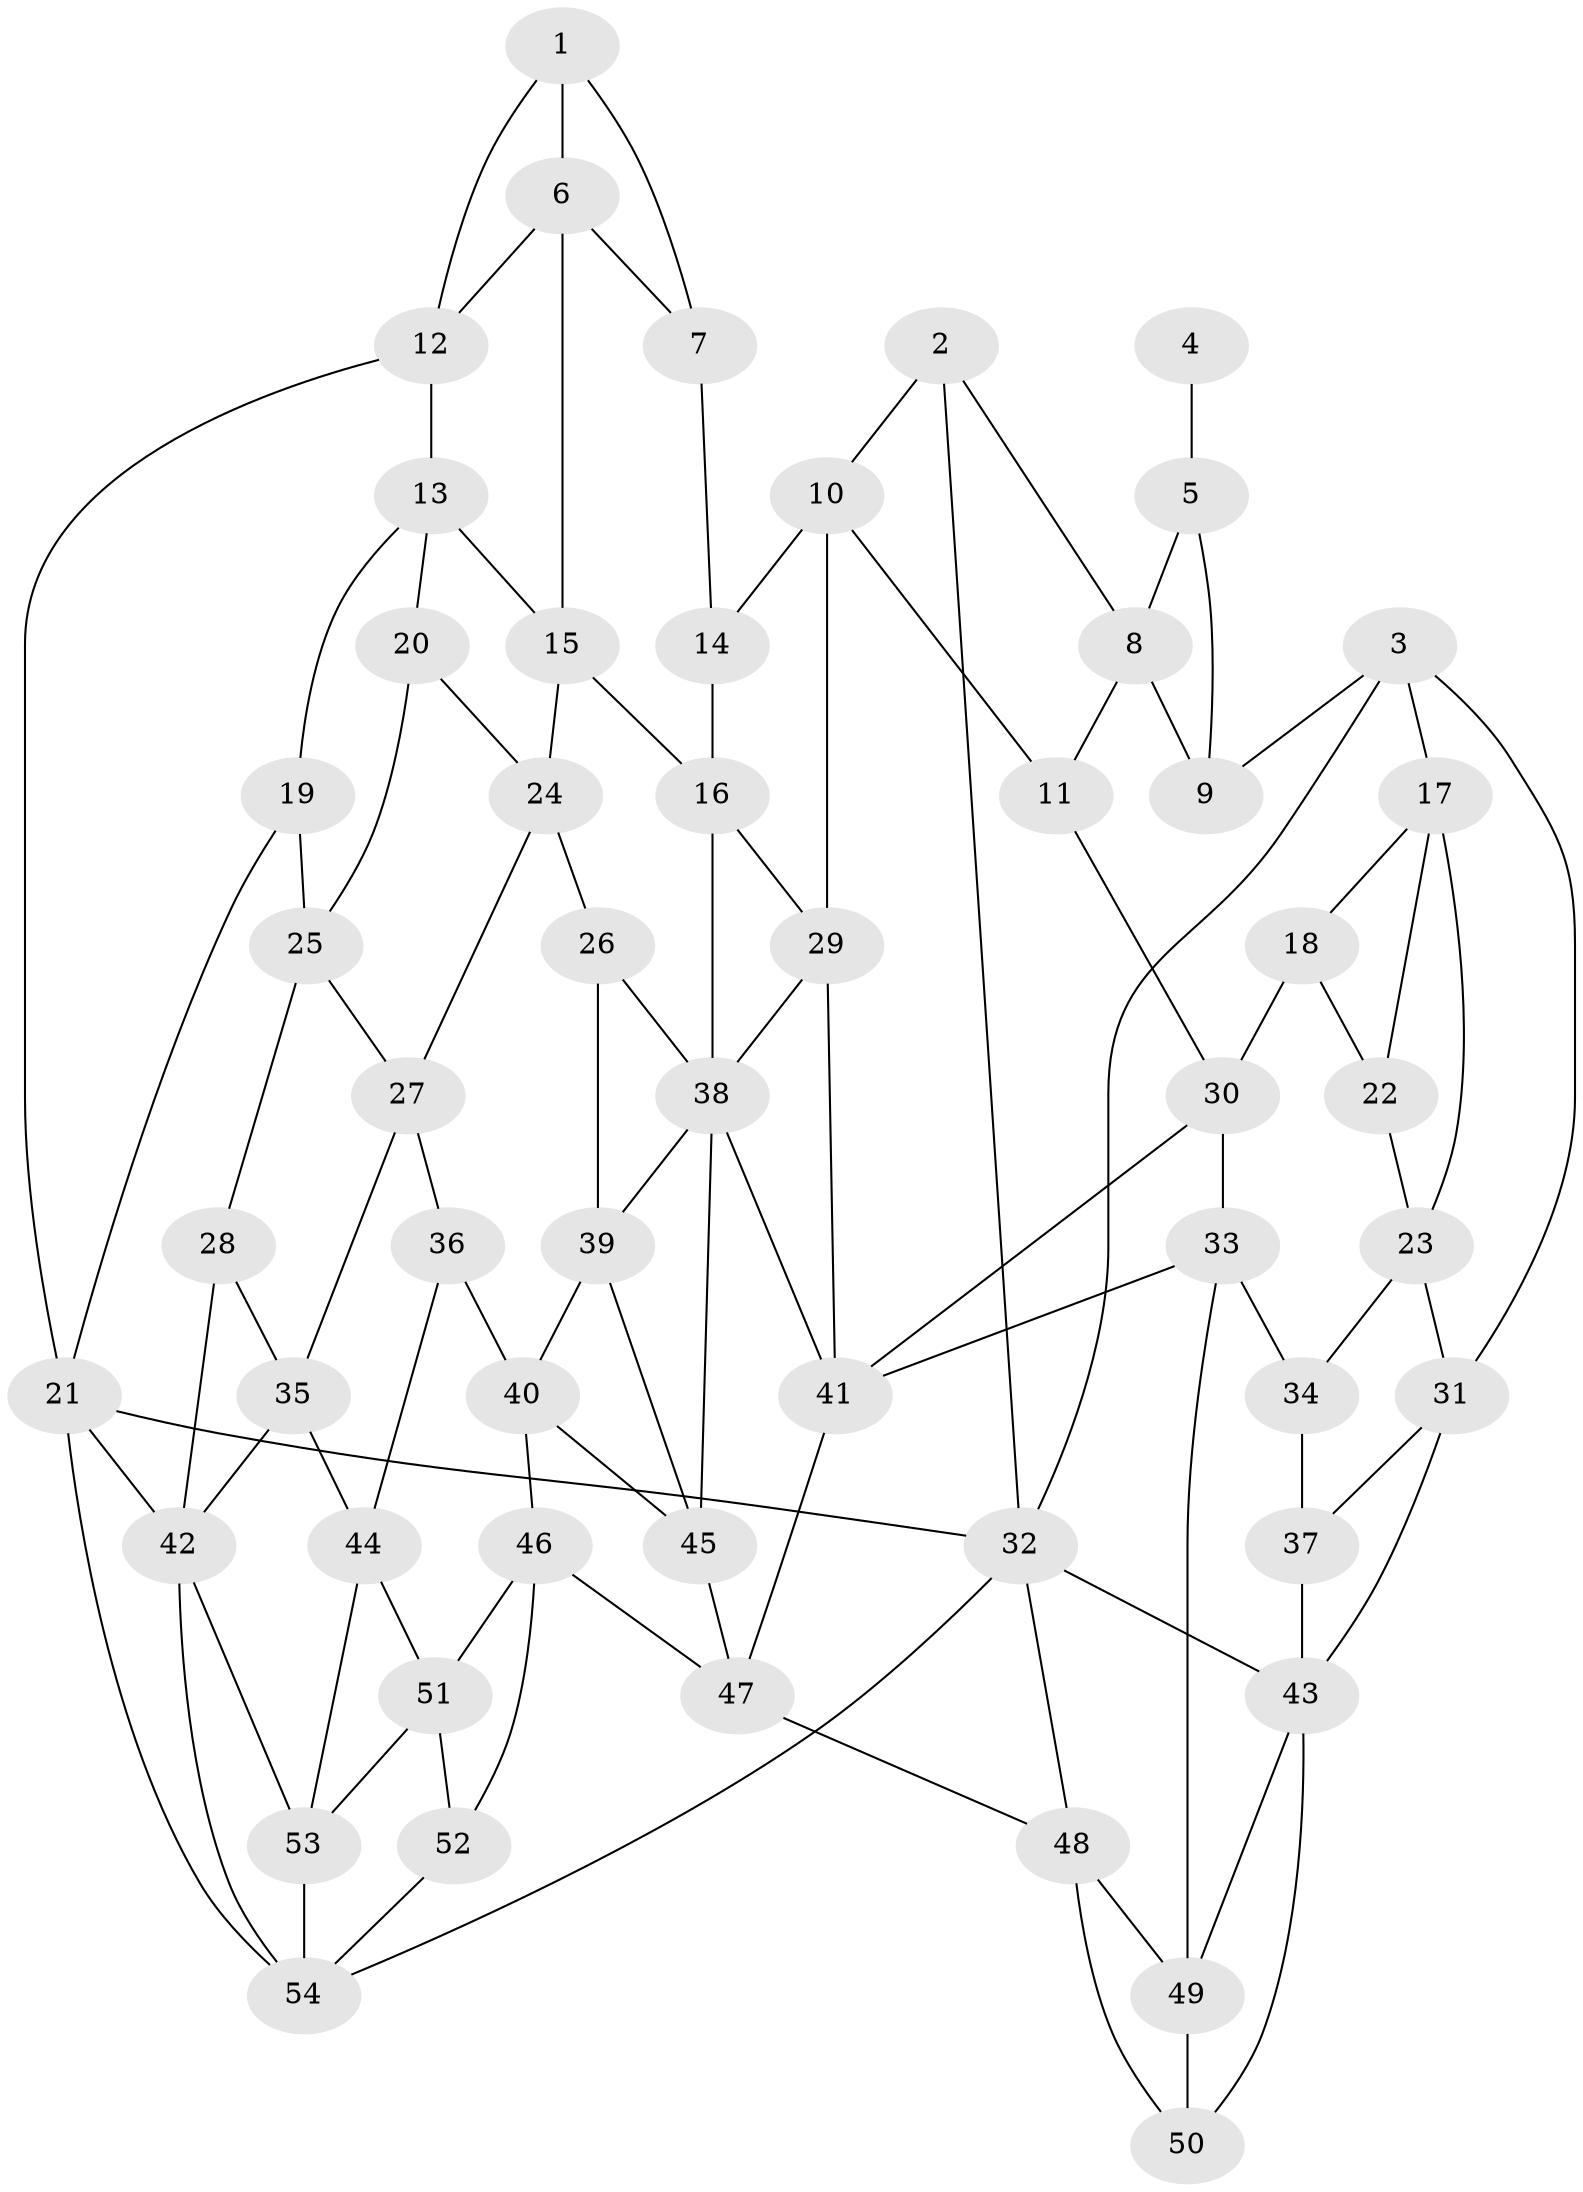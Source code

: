 // original degree distribution, {3: 0.027777777777777776, 4: 0.25925925925925924, 6: 0.25925925925925924, 5: 0.4537037037037037}
// Generated by graph-tools (version 1.1) at 2025/27/03/09/25 03:27:11]
// undirected, 54 vertices, 102 edges
graph export_dot {
graph [start="1"]
  node [color=gray90,style=filled];
  1;
  2;
  3;
  4;
  5;
  6;
  7;
  8;
  9;
  10;
  11;
  12;
  13;
  14;
  15;
  16;
  17;
  18;
  19;
  20;
  21;
  22;
  23;
  24;
  25;
  26;
  27;
  28;
  29;
  30;
  31;
  32;
  33;
  34;
  35;
  36;
  37;
  38;
  39;
  40;
  41;
  42;
  43;
  44;
  45;
  46;
  47;
  48;
  49;
  50;
  51;
  52;
  53;
  54;
  1 -- 6 [weight=1.0];
  1 -- 7 [weight=1.0];
  1 -- 12 [weight=1.0];
  2 -- 8 [weight=1.0];
  2 -- 10 [weight=1.0];
  2 -- 32 [weight=1.0];
  3 -- 9 [weight=1.0];
  3 -- 17 [weight=1.0];
  3 -- 31 [weight=1.0];
  3 -- 32 [weight=1.0];
  4 -- 5 [weight=2.0];
  5 -- 8 [weight=1.0];
  5 -- 9 [weight=1.0];
  6 -- 7 [weight=1.0];
  6 -- 12 [weight=1.0];
  6 -- 15 [weight=1.0];
  7 -- 14 [weight=2.0];
  8 -- 9 [weight=1.0];
  8 -- 11 [weight=1.0];
  10 -- 11 [weight=1.0];
  10 -- 14 [weight=1.0];
  10 -- 29 [weight=1.0];
  11 -- 30 [weight=1.0];
  12 -- 13 [weight=1.0];
  12 -- 21 [weight=1.0];
  13 -- 15 [weight=1.0];
  13 -- 19 [weight=1.0];
  13 -- 20 [weight=1.0];
  14 -- 16 [weight=1.0];
  15 -- 16 [weight=1.0];
  15 -- 24 [weight=1.0];
  16 -- 29 [weight=1.0];
  16 -- 38 [weight=1.0];
  17 -- 18 [weight=1.0];
  17 -- 22 [weight=1.0];
  17 -- 23 [weight=1.0];
  18 -- 22 [weight=1.0];
  18 -- 30 [weight=1.0];
  19 -- 21 [weight=1.0];
  19 -- 25 [weight=1.0];
  20 -- 24 [weight=1.0];
  20 -- 25 [weight=1.0];
  21 -- 32 [weight=1.0];
  21 -- 42 [weight=1.0];
  21 -- 54 [weight=1.0];
  22 -- 23 [weight=1.0];
  23 -- 31 [weight=1.0];
  23 -- 34 [weight=1.0];
  24 -- 26 [weight=1.0];
  24 -- 27 [weight=1.0];
  25 -- 27 [weight=1.0];
  25 -- 28 [weight=1.0];
  26 -- 38 [weight=1.0];
  26 -- 39 [weight=1.0];
  27 -- 35 [weight=1.0];
  27 -- 36 [weight=1.0];
  28 -- 35 [weight=1.0];
  28 -- 42 [weight=1.0];
  29 -- 38 [weight=1.0];
  29 -- 41 [weight=1.0];
  30 -- 33 [weight=1.0];
  30 -- 41 [weight=1.0];
  31 -- 37 [weight=1.0];
  31 -- 43 [weight=1.0];
  32 -- 43 [weight=1.0];
  32 -- 48 [weight=1.0];
  32 -- 54 [weight=1.0];
  33 -- 34 [weight=1.0];
  33 -- 41 [weight=1.0];
  33 -- 49 [weight=1.0];
  34 -- 37 [weight=2.0];
  35 -- 42 [weight=1.0];
  35 -- 44 [weight=1.0];
  36 -- 40 [weight=2.0];
  36 -- 44 [weight=1.0];
  37 -- 43 [weight=1.0];
  38 -- 39 [weight=1.0];
  38 -- 41 [weight=1.0];
  38 -- 45 [weight=1.0];
  39 -- 40 [weight=1.0];
  39 -- 45 [weight=1.0];
  40 -- 45 [weight=1.0];
  40 -- 46 [weight=1.0];
  41 -- 47 [weight=1.0];
  42 -- 53 [weight=1.0];
  42 -- 54 [weight=1.0];
  43 -- 49 [weight=1.0];
  43 -- 50 [weight=1.0];
  44 -- 51 [weight=1.0];
  44 -- 53 [weight=1.0];
  45 -- 47 [weight=1.0];
  46 -- 47 [weight=1.0];
  46 -- 51 [weight=1.0];
  46 -- 52 [weight=1.0];
  47 -- 48 [weight=1.0];
  48 -- 49 [weight=1.0];
  48 -- 50 [weight=1.0];
  49 -- 50 [weight=1.0];
  51 -- 52 [weight=1.0];
  51 -- 53 [weight=1.0];
  52 -- 54 [weight=1.0];
  53 -- 54 [weight=1.0];
}
